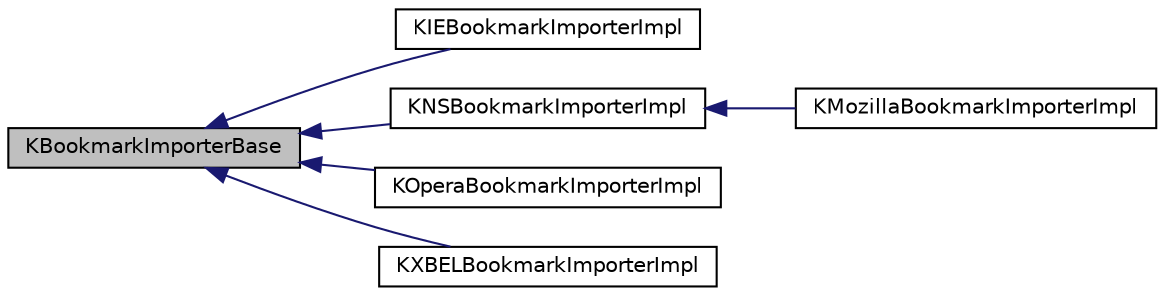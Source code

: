 digraph "KBookmarkImporterBase"
{
  edge [fontname="Helvetica",fontsize="10",labelfontname="Helvetica",labelfontsize="10"];
  node [fontname="Helvetica",fontsize="10",shape=record];
  rankdir="LR";
  Node0 [label="KBookmarkImporterBase",height=0.2,width=0.4,color="black", fillcolor="grey75", style="filled", fontcolor="black"];
  Node0 -> Node1 [dir="back",color="midnightblue",fontsize="10",style="solid",fontname="Helvetica"];
  Node1 [label="KIEBookmarkImporterImpl",height=0.2,width=0.4,color="black", fillcolor="white", style="filled",URL="$classKIEBookmarkImporterImpl.html",tooltip="A class for importing IE bookmarks. "];
  Node0 -> Node2 [dir="back",color="midnightblue",fontsize="10",style="solid",fontname="Helvetica"];
  Node2 [label="KNSBookmarkImporterImpl",height=0.2,width=0.4,color="black", fillcolor="white", style="filled",URL="$classKNSBookmarkImporterImpl.html",tooltip="A class for importing NS bookmarks utf8 defaults to off. "];
  Node2 -> Node3 [dir="back",color="midnightblue",fontsize="10",style="solid",fontname="Helvetica"];
  Node3 [label="KMozillaBookmarkImporterImpl",height=0.2,width=0.4,color="black", fillcolor="white", style="filled",URL="$classKMozillaBookmarkImporterImpl.html",tooltip="A class for importing Mozilla bookmarks utf8 defaults to on. "];
  Node0 -> Node4 [dir="back",color="midnightblue",fontsize="10",style="solid",fontname="Helvetica"];
  Node4 [label="KOperaBookmarkImporterImpl",height=0.2,width=0.4,color="black", fillcolor="white", style="filled",URL="$classKOperaBookmarkImporterImpl.html",tooltip="A class for importing Opera bookmarks. "];
  Node0 -> Node5 [dir="back",color="midnightblue",fontsize="10",style="solid",fontname="Helvetica"];
  Node5 [label="KXBELBookmarkImporterImpl",height=0.2,width=0.4,color="black", fillcolor="white", style="filled",URL="$classKXBELBookmarkImporterImpl.html",tooltip="A class for importing XBEL files. "];
}

